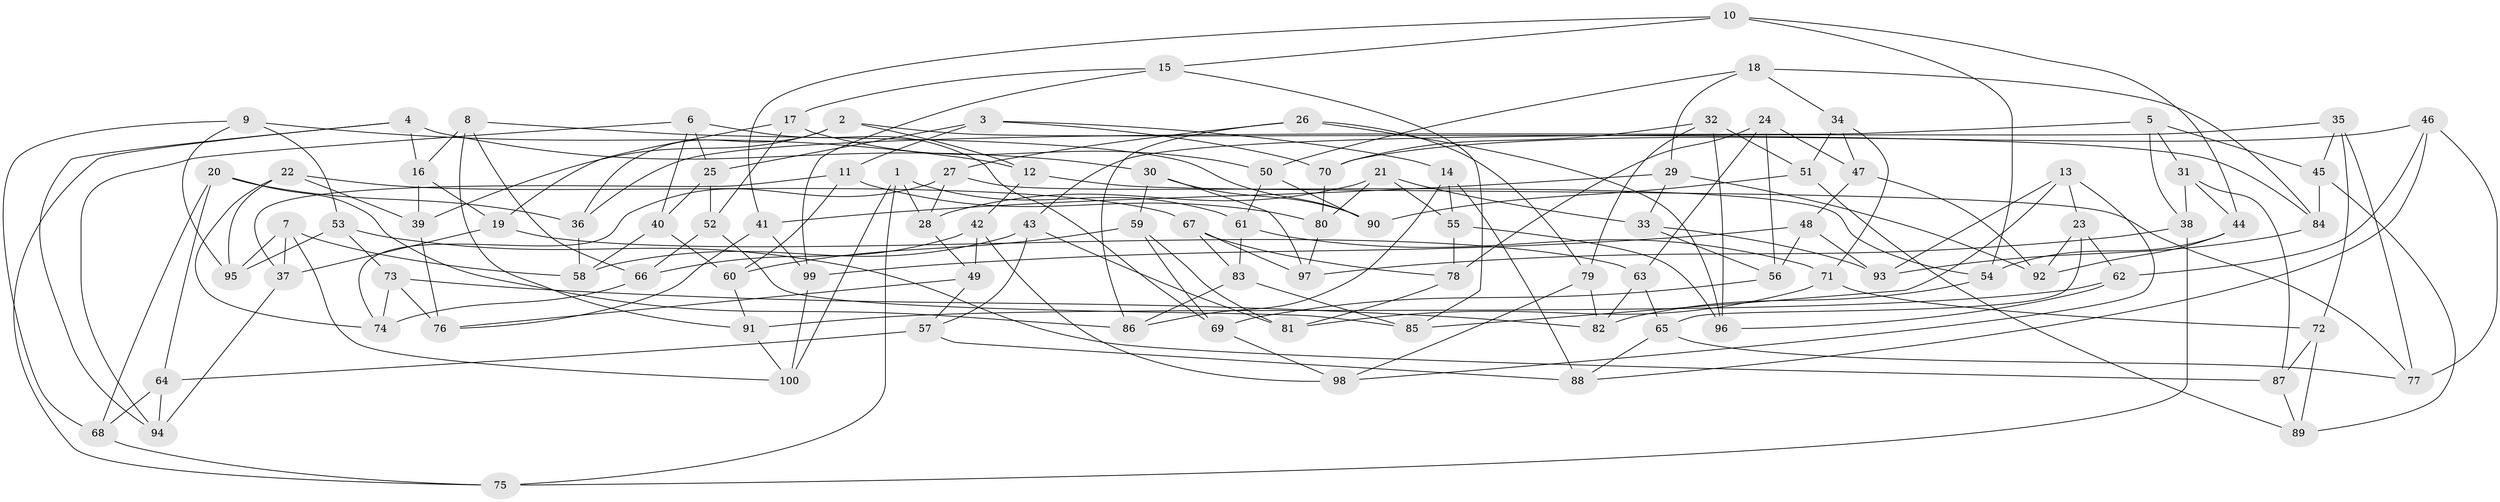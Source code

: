 // Generated by graph-tools (version 1.1) at 2025/11/02/21/25 10:11:17]
// undirected, 100 vertices, 200 edges
graph export_dot {
graph [start="1"]
  node [color=gray90,style=filled];
  1;
  2;
  3;
  4;
  5;
  6;
  7;
  8;
  9;
  10;
  11;
  12;
  13;
  14;
  15;
  16;
  17;
  18;
  19;
  20;
  21;
  22;
  23;
  24;
  25;
  26;
  27;
  28;
  29;
  30;
  31;
  32;
  33;
  34;
  35;
  36;
  37;
  38;
  39;
  40;
  41;
  42;
  43;
  44;
  45;
  46;
  47;
  48;
  49;
  50;
  51;
  52;
  53;
  54;
  55;
  56;
  57;
  58;
  59;
  60;
  61;
  62;
  63;
  64;
  65;
  66;
  67;
  68;
  69;
  70;
  71;
  72;
  73;
  74;
  75;
  76;
  77;
  78;
  79;
  80;
  81;
  82;
  83;
  84;
  85;
  86;
  87;
  88;
  89;
  90;
  91;
  92;
  93;
  94;
  95;
  96;
  97;
  98;
  99;
  100;
  1 -- 61;
  1 -- 28;
  1 -- 100;
  1 -- 75;
  2 -- 84;
  2 -- 36;
  2 -- 12;
  2 -- 39;
  3 -- 11;
  3 -- 25;
  3 -- 70;
  3 -- 14;
  4 -- 16;
  4 -- 75;
  4 -- 30;
  4 -- 94;
  5 -- 31;
  5 -- 36;
  5 -- 38;
  5 -- 45;
  6 -- 40;
  6 -- 69;
  6 -- 25;
  6 -- 94;
  7 -- 95;
  7 -- 58;
  7 -- 37;
  7 -- 100;
  8 -- 91;
  8 -- 16;
  8 -- 66;
  8 -- 90;
  9 -- 12;
  9 -- 53;
  9 -- 68;
  9 -- 95;
  10 -- 41;
  10 -- 15;
  10 -- 54;
  10 -- 44;
  11 -- 37;
  11 -- 60;
  11 -- 80;
  12 -- 77;
  12 -- 42;
  13 -- 93;
  13 -- 98;
  13 -- 85;
  13 -- 23;
  14 -- 55;
  14 -- 86;
  14 -- 88;
  15 -- 17;
  15 -- 99;
  15 -- 85;
  16 -- 39;
  16 -- 19;
  17 -- 50;
  17 -- 19;
  17 -- 52;
  18 -- 34;
  18 -- 29;
  18 -- 50;
  18 -- 84;
  19 -- 63;
  19 -- 37;
  20 -- 68;
  20 -- 36;
  20 -- 86;
  20 -- 64;
  21 -- 55;
  21 -- 33;
  21 -- 80;
  21 -- 28;
  22 -- 74;
  22 -- 39;
  22 -- 67;
  22 -- 95;
  23 -- 65;
  23 -- 92;
  23 -- 62;
  24 -- 78;
  24 -- 56;
  24 -- 63;
  24 -- 47;
  25 -- 52;
  25 -- 40;
  26 -- 79;
  26 -- 86;
  26 -- 27;
  26 -- 96;
  27 -- 74;
  27 -- 28;
  27 -- 54;
  28 -- 49;
  29 -- 92;
  29 -- 41;
  29 -- 33;
  30 -- 59;
  30 -- 90;
  30 -- 97;
  31 -- 38;
  31 -- 44;
  31 -- 87;
  32 -- 70;
  32 -- 96;
  32 -- 79;
  32 -- 51;
  33 -- 56;
  33 -- 93;
  34 -- 47;
  34 -- 51;
  34 -- 71;
  35 -- 45;
  35 -- 72;
  35 -- 77;
  35 -- 43;
  36 -- 58;
  37 -- 94;
  38 -- 97;
  38 -- 75;
  39 -- 76;
  40 -- 60;
  40 -- 58;
  41 -- 76;
  41 -- 99;
  42 -- 49;
  42 -- 66;
  42 -- 98;
  43 -- 57;
  43 -- 81;
  43 -- 58;
  44 -- 92;
  44 -- 54;
  45 -- 84;
  45 -- 89;
  46 -- 62;
  46 -- 88;
  46 -- 70;
  46 -- 77;
  47 -- 48;
  47 -- 92;
  48 -- 56;
  48 -- 93;
  48 -- 99;
  49 -- 57;
  49 -- 76;
  50 -- 61;
  50 -- 90;
  51 -- 90;
  51 -- 89;
  52 -- 66;
  52 -- 85;
  53 -- 73;
  53 -- 87;
  53 -- 95;
  54 -- 82;
  55 -- 96;
  55 -- 78;
  56 -- 69;
  57 -- 64;
  57 -- 88;
  59 -- 81;
  59 -- 69;
  59 -- 60;
  60 -- 91;
  61 -- 71;
  61 -- 83;
  62 -- 91;
  62 -- 96;
  63 -- 82;
  63 -- 65;
  64 -- 68;
  64 -- 94;
  65 -- 77;
  65 -- 88;
  66 -- 74;
  67 -- 83;
  67 -- 97;
  67 -- 78;
  68 -- 75;
  69 -- 98;
  70 -- 80;
  71 -- 72;
  71 -- 81;
  72 -- 89;
  72 -- 87;
  73 -- 76;
  73 -- 74;
  73 -- 82;
  78 -- 81;
  79 -- 98;
  79 -- 82;
  80 -- 97;
  83 -- 86;
  83 -- 85;
  84 -- 93;
  87 -- 89;
  91 -- 100;
  99 -- 100;
}

